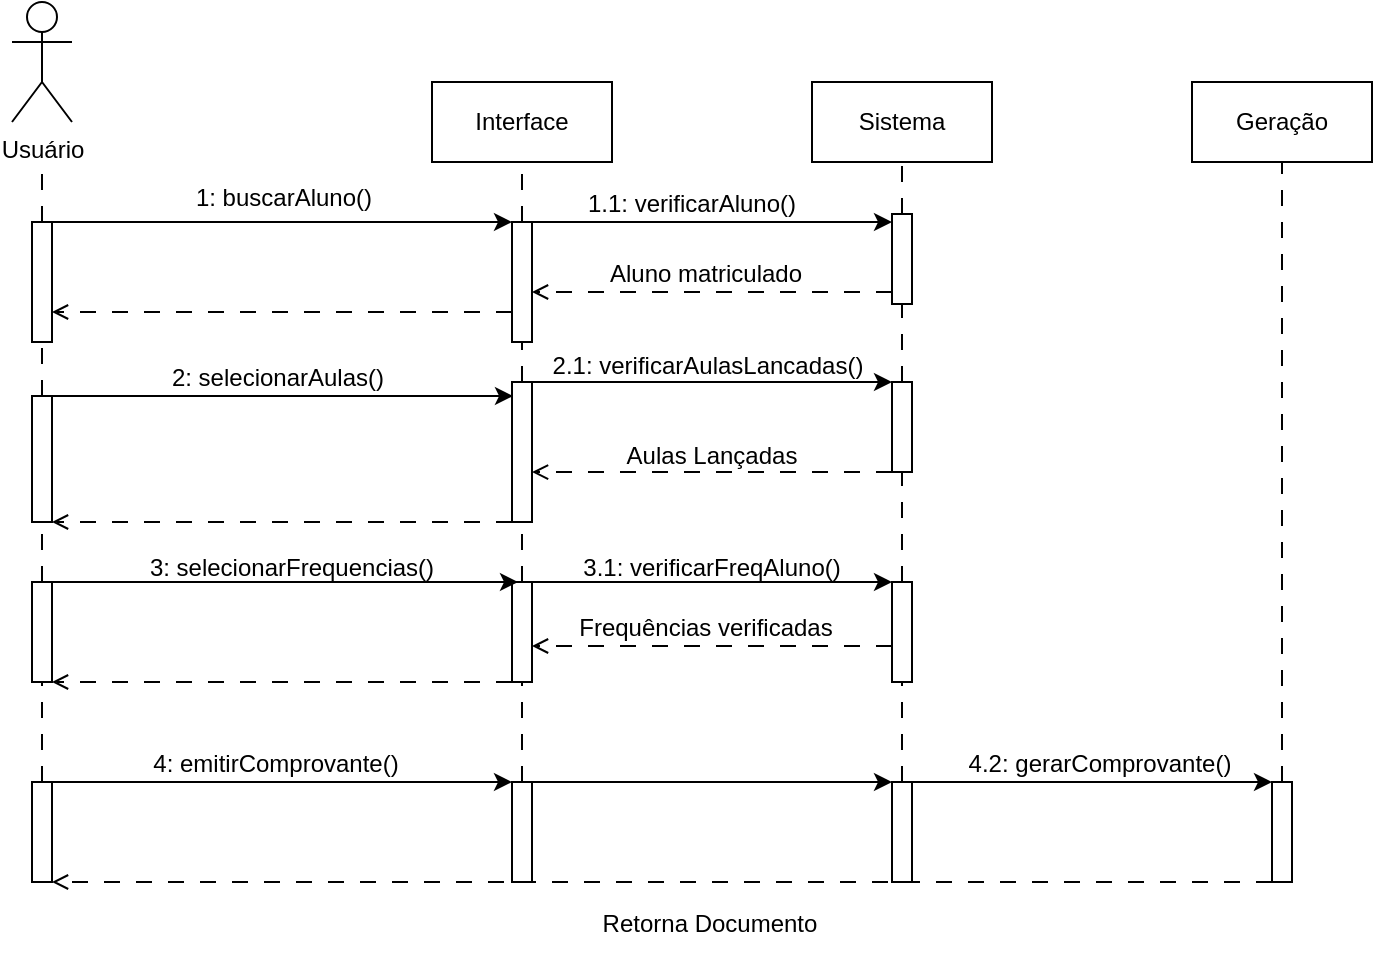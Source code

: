 <mxfile version="26.0.11">
  <diagram name="Página-1" id="ME8Eeor8lZUrgds1Fa1e">
    <mxGraphModel dx="1434" dy="796" grid="1" gridSize="10" guides="1" tooltips="1" connect="1" arrows="1" fold="1" page="1" pageScale="1" pageWidth="827" pageHeight="1169" math="0" shadow="0">
      <root>
        <mxCell id="0" />
        <mxCell id="1" parent="0" />
        <mxCell id="QQ_587JNlkNqWdxAlMka-1" value="" style="rounded=0;whiteSpace=wrap;html=1;" parent="1" vertex="1">
          <mxGeometry x="130" y="120" width="10" height="60" as="geometry" />
        </mxCell>
        <mxCell id="QQ_587JNlkNqWdxAlMka-4" value="Interface" style="rounded=0;whiteSpace=wrap;html=1;" parent="1" vertex="1">
          <mxGeometry x="330" y="50" width="90" height="40" as="geometry" />
        </mxCell>
        <mxCell id="QQ_587JNlkNqWdxAlMka-5" value="Geração" style="rounded=0;whiteSpace=wrap;html=1;" parent="1" vertex="1">
          <mxGeometry x="710" y="50" width="90" height="40" as="geometry" />
        </mxCell>
        <mxCell id="QQ_587JNlkNqWdxAlMka-8" value="" style="endArrow=classic;html=1;rounded=0;exitX=1;exitY=0;exitDx=0;exitDy=0;entryX=0;entryY=0;entryDx=0;entryDy=0;" parent="1" source="QQ_587JNlkNqWdxAlMka-1" edge="1">
          <mxGeometry width="50" height="50" relative="1" as="geometry">
            <mxPoint x="200" y="210" as="sourcePoint" />
            <mxPoint x="370" y="120" as="targetPoint" />
          </mxGeometry>
        </mxCell>
        <mxCell id="QQ_587JNlkNqWdxAlMka-10" value="Sistema" style="rounded=0;whiteSpace=wrap;html=1;" parent="1" vertex="1">
          <mxGeometry x="520" y="50" width="90" height="40" as="geometry" />
        </mxCell>
        <mxCell id="QQ_587JNlkNqWdxAlMka-14" value="" style="endArrow=classic;html=1;rounded=0;exitX=1;exitY=0;exitDx=0;exitDy=0;" parent="1" edge="1">
          <mxGeometry width="50" height="50" relative="1" as="geometry">
            <mxPoint x="380" y="120" as="sourcePoint" />
            <mxPoint x="560" y="120" as="targetPoint" />
          </mxGeometry>
        </mxCell>
        <mxCell id="QQ_587JNlkNqWdxAlMka-16" value="" style="endArrow=open;html=1;rounded=0;entryX=1;entryY=1;entryDx=0;entryDy=0;exitX=0;exitY=1;exitDx=0;exitDy=0;dashed=1;dashPattern=8 8;endFill=0;" parent="1" edge="1">
          <mxGeometry width="50" height="50" relative="1" as="geometry">
            <mxPoint x="560" y="155" as="sourcePoint" />
            <mxPoint x="380" y="155" as="targetPoint" />
          </mxGeometry>
        </mxCell>
        <mxCell id="QQ_587JNlkNqWdxAlMka-18" style="edgeStyle=orthogonalEdgeStyle;rounded=0;orthogonalLoop=1;jettySize=auto;html=1;exitX=0.5;exitY=1;exitDx=0;exitDy=0;" parent="1" edge="1">
          <mxGeometry relative="1" as="geometry">
            <mxPoint x="469" y="157" as="sourcePoint" />
            <mxPoint x="469" y="157" as="targetPoint" />
          </mxGeometry>
        </mxCell>
        <mxCell id="QQ_587JNlkNqWdxAlMka-19" value="" style="rounded=0;whiteSpace=wrap;html=1;" parent="1" vertex="1">
          <mxGeometry x="370" y="200" width="10" height="70" as="geometry" />
        </mxCell>
        <mxCell id="QQ_587JNlkNqWdxAlMka-26" value="" style="rounded=0;whiteSpace=wrap;html=1;" parent="1" vertex="1">
          <mxGeometry x="560" y="200" width="10" height="45" as="geometry" />
        </mxCell>
        <mxCell id="QQ_587JNlkNqWdxAlMka-27" value="" style="endArrow=classic;html=1;rounded=0;exitX=0.5;exitY=0;exitDx=0;exitDy=0;entryX=0;entryY=0;entryDx=0;entryDy=0;" parent="1" source="QQ_587JNlkNqWdxAlMka-19" target="QQ_587JNlkNqWdxAlMka-26" edge="1">
          <mxGeometry width="50" height="50" relative="1" as="geometry">
            <mxPoint x="390" y="130" as="sourcePoint" />
            <mxPoint x="570" y="130" as="targetPoint" />
          </mxGeometry>
        </mxCell>
        <mxCell id="QQ_587JNlkNqWdxAlMka-31" value="" style="endArrow=open;html=1;rounded=0;entryX=1;entryY=0.643;entryDx=0;entryDy=0;exitX=0;exitY=1;exitDx=0;exitDy=0;dashed=1;dashPattern=8 8;endFill=0;entryPerimeter=0;" parent="1" source="QQ_587JNlkNqWdxAlMka-26" target="QQ_587JNlkNqWdxAlMka-19" edge="1">
          <mxGeometry width="50" height="50" relative="1" as="geometry">
            <mxPoint x="570" y="160" as="sourcePoint" />
            <mxPoint x="390" y="160" as="targetPoint" />
          </mxGeometry>
        </mxCell>
        <mxCell id="QQ_587JNlkNqWdxAlMka-36" value="" style="rounded=0;whiteSpace=wrap;html=1;" parent="1" vertex="1">
          <mxGeometry x="370" y="300" width="10" height="50" as="geometry" />
        </mxCell>
        <mxCell id="QQ_587JNlkNqWdxAlMka-38" value="" style="rounded=0;whiteSpace=wrap;html=1;" parent="1" vertex="1">
          <mxGeometry x="560" y="300" width="10" height="50" as="geometry" />
        </mxCell>
        <mxCell id="QQ_587JNlkNqWdxAlMka-39" value="" style="endArrow=classic;html=1;rounded=0;exitX=1;exitY=0;exitDx=0;exitDy=0;entryX=0;entryY=0;entryDx=0;entryDy=0;" parent="1" source="QQ_587JNlkNqWdxAlMka-36" target="QQ_587JNlkNqWdxAlMka-38" edge="1">
          <mxGeometry width="50" height="50" relative="1" as="geometry">
            <mxPoint x="385" y="205" as="sourcePoint" />
            <mxPoint x="570" y="205" as="targetPoint" />
          </mxGeometry>
        </mxCell>
        <mxCell id="QQ_587JNlkNqWdxAlMka-42" value="" style="endArrow=open;html=1;rounded=0;entryX=1;entryY=0.64;entryDx=0;entryDy=0;dashed=1;dashPattern=8 8;endFill=0;exitX=0;exitY=0.64;exitDx=0;exitDy=0;entryPerimeter=0;exitPerimeter=0;" parent="1" source="QQ_587JNlkNqWdxAlMka-38" target="QQ_587JNlkNqWdxAlMka-36" edge="1">
          <mxGeometry width="50" height="50" relative="1" as="geometry">
            <mxPoint x="510" y="370" as="sourcePoint" />
            <mxPoint x="400" y="341" as="targetPoint" />
          </mxGeometry>
        </mxCell>
        <mxCell id="QQ_587JNlkNqWdxAlMka-49" value="" style="rounded=0;whiteSpace=wrap;html=1;" parent="1" vertex="1">
          <mxGeometry x="370" y="400" width="10" height="50" as="geometry" />
        </mxCell>
        <mxCell id="QQ_587JNlkNqWdxAlMka-56" value="" style="rounded=0;whiteSpace=wrap;html=1;" parent="1" vertex="1">
          <mxGeometry x="560" y="400" width="10" height="50" as="geometry" />
        </mxCell>
        <mxCell id="QQ_587JNlkNqWdxAlMka-57" value="" style="endArrow=classic;html=1;rounded=0;exitX=1;exitY=0;exitDx=0;exitDy=0;entryX=0;entryY=0;entryDx=0;entryDy=0;" parent="1" source="QQ_587JNlkNqWdxAlMka-49" target="QQ_587JNlkNqWdxAlMka-56" edge="1">
          <mxGeometry width="50" height="50" relative="1" as="geometry">
            <mxPoint x="390" y="301" as="sourcePoint" />
            <mxPoint x="570" y="301" as="targetPoint" />
          </mxGeometry>
        </mxCell>
        <mxCell id="QQ_587JNlkNqWdxAlMka-59" value="" style="rounded=0;whiteSpace=wrap;html=1;" parent="1" vertex="1">
          <mxGeometry x="750" y="400" width="10" height="50" as="geometry" />
        </mxCell>
        <mxCell id="QQ_587JNlkNqWdxAlMka-60" value="" style="endArrow=classic;html=1;rounded=0;entryX=0;entryY=0;entryDx=0;entryDy=0;exitX=1;exitY=0;exitDx=0;exitDy=0;" parent="1" source="QQ_587JNlkNqWdxAlMka-56" target="QQ_587JNlkNqWdxAlMka-59" edge="1">
          <mxGeometry width="50" height="50" relative="1" as="geometry">
            <mxPoint x="680" y="410" as="sourcePoint" />
            <mxPoint x="570" y="410" as="targetPoint" />
          </mxGeometry>
        </mxCell>
        <mxCell id="QQ_587JNlkNqWdxAlMka-61" value="4.2: gerarComprovante()" style="text;html=1;align=center;verticalAlign=middle;whiteSpace=wrap;rounded=0;" parent="1" vertex="1">
          <mxGeometry x="586.5" y="376" width="153.5" height="30" as="geometry" />
        </mxCell>
        <mxCell id="QQ_587JNlkNqWdxAlMka-62" value="" style="endArrow=open;html=1;rounded=0;dashed=1;dashPattern=8 8;endFill=0;exitX=0;exitY=1;exitDx=0;exitDy=0;entryX=1;entryY=1;entryDx=0;entryDy=0;" parent="1" source="QQ_587JNlkNqWdxAlMka-59" target="ch8VjbG1KS-RVIuM3IMI-35" edge="1">
          <mxGeometry width="50" height="50" relative="1" as="geometry">
            <mxPoint x="570" y="351" as="sourcePoint" />
            <mxPoint x="170" y="450" as="targetPoint" />
          </mxGeometry>
        </mxCell>
        <mxCell id="QQ_587JNlkNqWdxAlMka-63" value="Retorna Documento" style="text;html=1;align=center;verticalAlign=middle;whiteSpace=wrap;rounded=0;" parent="1" vertex="1">
          <mxGeometry x="386" y="456" width="166" height="30" as="geometry" />
        </mxCell>
        <mxCell id="QQ_587JNlkNqWdxAlMka-64" value="" style="endArrow=none;html=1;rounded=0;entryX=0.5;entryY=1;entryDx=0;entryDy=0;exitX=0.5;exitY=0;exitDx=0;exitDy=0;dashed=1;dashPattern=8 8;" parent="1" source="QQ_587JNlkNqWdxAlMka-59" target="QQ_587JNlkNqWdxAlMka-5" edge="1">
          <mxGeometry width="50" height="50" relative="1" as="geometry">
            <mxPoint x="30" y="470" as="sourcePoint" />
            <mxPoint x="80" y="380" as="targetPoint" />
          </mxGeometry>
        </mxCell>
        <mxCell id="QQ_587JNlkNqWdxAlMka-65" value="" style="endArrow=none;html=1;rounded=0;entryX=0.5;entryY=1;entryDx=0;entryDy=0;exitX=0.5;exitY=0;exitDx=0;exitDy=0;dashed=1;dashPattern=8 8;" parent="1" source="ch8VjbG1KS-RVIuM3IMI-42" target="QQ_587JNlkNqWdxAlMka-10" edge="1">
          <mxGeometry width="50" height="50" relative="1" as="geometry">
            <mxPoint x="565" y="120" as="sourcePoint" />
            <mxPoint x="765" y="100" as="targetPoint" />
          </mxGeometry>
        </mxCell>
        <mxCell id="QQ_587JNlkNqWdxAlMka-67" value="" style="endArrow=none;html=1;rounded=0;entryX=0.5;entryY=1;entryDx=0;entryDy=0;exitX=0.5;exitY=0;exitDx=0;exitDy=0;dashed=1;dashPattern=8 8;" parent="1" source="QQ_587JNlkNqWdxAlMka-38" target="QQ_587JNlkNqWdxAlMka-26" edge="1">
          <mxGeometry width="50" height="50" relative="1" as="geometry">
            <mxPoint x="575" y="205" as="sourcePoint" />
            <mxPoint x="575" y="160" as="targetPoint" />
          </mxGeometry>
        </mxCell>
        <mxCell id="QQ_587JNlkNqWdxAlMka-68" value="" style="endArrow=none;html=1;rounded=0;entryX=0.5;entryY=1;entryDx=0;entryDy=0;exitX=0.5;exitY=0;exitDx=0;exitDy=0;dashed=1;dashPattern=8 8;" parent="1" source="QQ_587JNlkNqWdxAlMka-56" target="QQ_587JNlkNqWdxAlMka-38" edge="1">
          <mxGeometry width="50" height="50" relative="1" as="geometry">
            <mxPoint x="575" y="301" as="sourcePoint" />
            <mxPoint x="575" y="255" as="targetPoint" />
          </mxGeometry>
        </mxCell>
        <mxCell id="QQ_587JNlkNqWdxAlMka-69" value="" style="endArrow=none;html=1;rounded=0;entryX=0.5;entryY=1;entryDx=0;entryDy=0;exitX=0.5;exitY=0;exitDx=0;exitDy=0;dashed=1;dashPattern=8 8;" parent="1" target="QQ_587JNlkNqWdxAlMka-4" edge="1">
          <mxGeometry width="50" height="50" relative="1" as="geometry">
            <mxPoint x="375" y="120" as="sourcePoint" />
            <mxPoint x="575" y="100" as="targetPoint" />
          </mxGeometry>
        </mxCell>
        <mxCell id="QQ_587JNlkNqWdxAlMka-71" value="" style="endArrow=none;html=1;rounded=0;exitX=0.5;exitY=0;exitDx=0;exitDy=0;dashed=1;dashPattern=8 8;entryX=0.5;entryY=1;entryDx=0;entryDy=0;" parent="1" source="QQ_587JNlkNqWdxAlMka-36" target="QQ_587JNlkNqWdxAlMka-19" edge="1">
          <mxGeometry width="50" height="50" relative="1" as="geometry">
            <mxPoint x="385" y="205" as="sourcePoint" />
            <mxPoint x="375" y="250" as="targetPoint" />
          </mxGeometry>
        </mxCell>
        <mxCell id="QQ_587JNlkNqWdxAlMka-72" value="" style="endArrow=none;html=1;rounded=0;exitX=0.5;exitY=0;exitDx=0;exitDy=0;dashed=1;dashPattern=8 8;entryX=0.5;entryY=1;entryDx=0;entryDy=0;" parent="1" source="QQ_587JNlkNqWdxAlMka-49" target="QQ_587JNlkNqWdxAlMka-36" edge="1">
          <mxGeometry width="50" height="50" relative="1" as="geometry">
            <mxPoint x="385" y="301" as="sourcePoint" />
            <mxPoint x="400" y="360" as="targetPoint" />
          </mxGeometry>
        </mxCell>
        <mxCell id="QQ_587JNlkNqWdxAlMka-73" value="" style="endArrow=none;html=1;rounded=0;exitX=0.5;exitY=0;exitDx=0;exitDy=0;dashed=1;dashPattern=8 8;entryX=0.5;entryY=1;entryDx=0;entryDy=0;" parent="1" source="QQ_587JNlkNqWdxAlMka-1" edge="1">
          <mxGeometry width="50" height="50" relative="1" as="geometry">
            <mxPoint x="385" y="410" as="sourcePoint" />
            <mxPoint x="135" y="90" as="targetPoint" />
          </mxGeometry>
        </mxCell>
        <mxCell id="ch8VjbG1KS-RVIuM3IMI-1" value="1: buscarAluno()" style="text;html=1;align=center;verticalAlign=middle;whiteSpace=wrap;rounded=0;" vertex="1" parent="1">
          <mxGeometry x="195.5" y="93" width="120" height="30" as="geometry" />
        </mxCell>
        <mxCell id="ch8VjbG1KS-RVIuM3IMI-2" value="" style="rounded=0;whiteSpace=wrap;html=1;" vertex="1" parent="1">
          <mxGeometry x="370" y="120" width="10" height="60" as="geometry" />
        </mxCell>
        <mxCell id="ch8VjbG1KS-RVIuM3IMI-3" value="Usuário" style="shape=umlActor;verticalLabelPosition=bottom;verticalAlign=top;html=1;outlineConnect=0;" vertex="1" parent="1">
          <mxGeometry x="120" y="10" width="30" height="60" as="geometry" />
        </mxCell>
        <mxCell id="ch8VjbG1KS-RVIuM3IMI-15" value="1.1: verificarAluno()" style="text;html=1;align=center;verticalAlign=middle;whiteSpace=wrap;rounded=0;" vertex="1" parent="1">
          <mxGeometry x="400" y="96" width="120" height="30" as="geometry" />
        </mxCell>
        <mxCell id="ch8VjbG1KS-RVIuM3IMI-16" value="Aluno matriculado" style="text;html=1;align=center;verticalAlign=middle;whiteSpace=wrap;rounded=0;" vertex="1" parent="1">
          <mxGeometry x="407.25" y="131" width="120" height="30" as="geometry" />
        </mxCell>
        <mxCell id="ch8VjbG1KS-RVIuM3IMI-18" value="2.1: verificarAulasLancadas()" style="text;html=1;align=center;verticalAlign=middle;whiteSpace=wrap;rounded=0;" vertex="1" parent="1">
          <mxGeometry x="388" y="177" width="160" height="30" as="geometry" />
        </mxCell>
        <mxCell id="ch8VjbG1KS-RVIuM3IMI-19" value="Aulas Lançadas" style="text;html=1;align=center;verticalAlign=middle;whiteSpace=wrap;rounded=0;" vertex="1" parent="1">
          <mxGeometry x="410" y="222" width="120" height="30" as="geometry" />
        </mxCell>
        <mxCell id="ch8VjbG1KS-RVIuM3IMI-20" value="3.1: verificarFreqAluno()" style="text;html=1;align=center;verticalAlign=middle;whiteSpace=wrap;rounded=0;" vertex="1" parent="1">
          <mxGeometry x="390" y="278" width="160" height="30" as="geometry" />
        </mxCell>
        <mxCell id="ch8VjbG1KS-RVIuM3IMI-21" value="Frequências verificadas" style="text;html=1;align=center;verticalAlign=middle;whiteSpace=wrap;rounded=0;" vertex="1" parent="1">
          <mxGeometry x="397.25" y="308" width="140" height="30" as="geometry" />
        </mxCell>
        <mxCell id="ch8VjbG1KS-RVIuM3IMI-23" value="" style="endArrow=none;html=1;rounded=0;exitX=0.5;exitY=0;exitDx=0;exitDy=0;dashed=1;dashPattern=8 8;entryX=0.5;entryY=1;entryDx=0;entryDy=0;" edge="1" parent="1" source="QQ_587JNlkNqWdxAlMka-19" target="ch8VjbG1KS-RVIuM3IMI-2">
          <mxGeometry width="50" height="50" relative="1" as="geometry">
            <mxPoint x="385" y="301" as="sourcePoint" />
            <mxPoint x="385" y="255" as="targetPoint" />
          </mxGeometry>
        </mxCell>
        <mxCell id="ch8VjbG1KS-RVIuM3IMI-24" value="" style="endArrow=classic;html=1;rounded=0;exitX=0.75;exitY=0;exitDx=0;exitDy=0;entryX=0;entryY=0;entryDx=0;entryDy=0;" edge="1" parent="1" source="ch8VjbG1KS-RVIuM3IMI-26">
          <mxGeometry width="50" height="50" relative="1" as="geometry">
            <mxPoint x="140.5" y="207" as="sourcePoint" />
            <mxPoint x="370.5" y="207" as="targetPoint" />
          </mxGeometry>
        </mxCell>
        <mxCell id="ch8VjbG1KS-RVIuM3IMI-25" value="" style="endArrow=open;html=1;rounded=0;entryX=1;entryY=0.75;entryDx=0;entryDy=0;exitX=0;exitY=0.75;exitDx=0;exitDy=0;dashed=1;dashPattern=8 8;endFill=0;" edge="1" parent="1" source="ch8VjbG1KS-RVIuM3IMI-2" target="QQ_587JNlkNqWdxAlMka-1">
          <mxGeometry width="50" height="50" relative="1" as="geometry">
            <mxPoint x="570" y="165" as="sourcePoint" />
            <mxPoint x="390" y="165" as="targetPoint" />
          </mxGeometry>
        </mxCell>
        <mxCell id="ch8VjbG1KS-RVIuM3IMI-26" value="" style="rounded=0;whiteSpace=wrap;html=1;" vertex="1" parent="1">
          <mxGeometry x="130" y="207" width="10" height="63" as="geometry" />
        </mxCell>
        <mxCell id="ch8VjbG1KS-RVIuM3IMI-27" value="2: selecionarAulas()" style="text;html=1;align=center;verticalAlign=middle;whiteSpace=wrap;rounded=0;" vertex="1" parent="1">
          <mxGeometry x="172.5" y="183" width="160" height="30" as="geometry" />
        </mxCell>
        <mxCell id="ch8VjbG1KS-RVIuM3IMI-28" value="" style="endArrow=open;html=1;rounded=0;entryX=1;entryY=1;entryDx=0;entryDy=0;exitX=0;exitY=1;exitDx=0;exitDy=0;dashed=1;dashPattern=8 8;endFill=0;" edge="1" parent="1" source="QQ_587JNlkNqWdxAlMka-19" target="ch8VjbG1KS-RVIuM3IMI-26">
          <mxGeometry width="50" height="50" relative="1" as="geometry">
            <mxPoint x="380" y="175" as="sourcePoint" />
            <mxPoint x="150" y="175" as="targetPoint" />
          </mxGeometry>
        </mxCell>
        <mxCell id="ch8VjbG1KS-RVIuM3IMI-30" value="" style="rounded=0;whiteSpace=wrap;html=1;" vertex="1" parent="1">
          <mxGeometry x="130" y="300" width="10" height="50" as="geometry" />
        </mxCell>
        <mxCell id="ch8VjbG1KS-RVIuM3IMI-31" value="" style="endArrow=classic;html=1;rounded=0;exitX=0.75;exitY=0;exitDx=0;exitDy=0;" edge="1" parent="1" source="ch8VjbG1KS-RVIuM3IMI-30">
          <mxGeometry width="50" height="50" relative="1" as="geometry">
            <mxPoint x="135.5" y="298" as="sourcePoint" />
            <mxPoint x="373" y="300" as="targetPoint" />
          </mxGeometry>
        </mxCell>
        <mxCell id="ch8VjbG1KS-RVIuM3IMI-32" value="3: selecionarFrequencias()" style="text;html=1;align=center;verticalAlign=middle;whiteSpace=wrap;rounded=0;" vertex="1" parent="1">
          <mxGeometry x="180" y="278" width="160" height="30" as="geometry" />
        </mxCell>
        <mxCell id="ch8VjbG1KS-RVIuM3IMI-34" value="" style="endArrow=open;html=1;rounded=0;entryX=1;entryY=1;entryDx=0;entryDy=0;exitX=0;exitY=1;exitDx=0;exitDy=0;dashed=1;dashPattern=8 8;endFill=0;" edge="1" parent="1" source="QQ_587JNlkNqWdxAlMka-36" target="ch8VjbG1KS-RVIuM3IMI-30">
          <mxGeometry width="50" height="50" relative="1" as="geometry">
            <mxPoint x="380" y="280" as="sourcePoint" />
            <mxPoint x="150" y="280" as="targetPoint" />
          </mxGeometry>
        </mxCell>
        <mxCell id="ch8VjbG1KS-RVIuM3IMI-35" value="" style="rounded=0;whiteSpace=wrap;html=1;" vertex="1" parent="1">
          <mxGeometry x="130" y="400" width="10" height="50" as="geometry" />
        </mxCell>
        <mxCell id="ch8VjbG1KS-RVIuM3IMI-37" value="" style="endArrow=classic;html=1;rounded=0;exitX=1;exitY=0;exitDx=0;exitDy=0;entryX=0;entryY=0;entryDx=0;entryDy=0;" edge="1" parent="1" source="ch8VjbG1KS-RVIuM3IMI-35" target="QQ_587JNlkNqWdxAlMka-49">
          <mxGeometry width="50" height="50" relative="1" as="geometry">
            <mxPoint x="148" y="310" as="sourcePoint" />
            <mxPoint x="383" y="310" as="targetPoint" />
          </mxGeometry>
        </mxCell>
        <mxCell id="ch8VjbG1KS-RVIuM3IMI-38" value="4: emitirComprovante()" style="text;html=1;align=center;verticalAlign=middle;whiteSpace=wrap;rounded=0;" vertex="1" parent="1">
          <mxGeometry x="172" y="376" width="160" height="30" as="geometry" />
        </mxCell>
        <mxCell id="ch8VjbG1KS-RVIuM3IMI-39" value="" style="endArrow=none;html=1;rounded=0;exitX=0.5;exitY=0;exitDx=0;exitDy=0;dashed=1;dashPattern=8 8;entryX=0.5;entryY=1;entryDx=0;entryDy=0;" edge="1" parent="1" source="ch8VjbG1KS-RVIuM3IMI-26" target="QQ_587JNlkNqWdxAlMka-1">
          <mxGeometry width="50" height="50" relative="1" as="geometry">
            <mxPoint x="145" y="130" as="sourcePoint" />
            <mxPoint x="145" y="100" as="targetPoint" />
          </mxGeometry>
        </mxCell>
        <mxCell id="ch8VjbG1KS-RVIuM3IMI-40" value="" style="endArrow=none;html=1;rounded=0;exitX=0.5;exitY=0;exitDx=0;exitDy=0;dashed=1;dashPattern=8 8;entryX=0.5;entryY=1;entryDx=0;entryDy=0;" edge="1" parent="1" source="ch8VjbG1KS-RVIuM3IMI-30" target="ch8VjbG1KS-RVIuM3IMI-26">
          <mxGeometry width="50" height="50" relative="1" as="geometry">
            <mxPoint x="155" y="140" as="sourcePoint" />
            <mxPoint x="155" y="110" as="targetPoint" />
          </mxGeometry>
        </mxCell>
        <mxCell id="ch8VjbG1KS-RVIuM3IMI-41" value="" style="endArrow=none;html=1;rounded=0;exitX=0.5;exitY=0;exitDx=0;exitDy=0;dashed=1;dashPattern=8 8;entryX=0.5;entryY=1;entryDx=0;entryDy=0;" edge="1" parent="1" source="ch8VjbG1KS-RVIuM3IMI-35" target="ch8VjbG1KS-RVIuM3IMI-30">
          <mxGeometry width="50" height="50" relative="1" as="geometry">
            <mxPoint x="145" y="310" as="sourcePoint" />
            <mxPoint x="145" y="280" as="targetPoint" />
          </mxGeometry>
        </mxCell>
        <mxCell id="ch8VjbG1KS-RVIuM3IMI-43" value="" style="endArrow=none;html=1;rounded=0;entryX=0.5;entryY=1;entryDx=0;entryDy=0;exitX=0.5;exitY=0;exitDx=0;exitDy=0;dashed=1;dashPattern=8 8;" edge="1" parent="1" source="QQ_587JNlkNqWdxAlMka-26" target="ch8VjbG1KS-RVIuM3IMI-42">
          <mxGeometry width="50" height="50" relative="1" as="geometry">
            <mxPoint x="565" y="200" as="sourcePoint" />
            <mxPoint x="565" y="90" as="targetPoint" />
          </mxGeometry>
        </mxCell>
        <mxCell id="ch8VjbG1KS-RVIuM3IMI-42" value="" style="rounded=0;whiteSpace=wrap;html=1;" vertex="1" parent="1">
          <mxGeometry x="560" y="116" width="10" height="45" as="geometry" />
        </mxCell>
      </root>
    </mxGraphModel>
  </diagram>
</mxfile>
